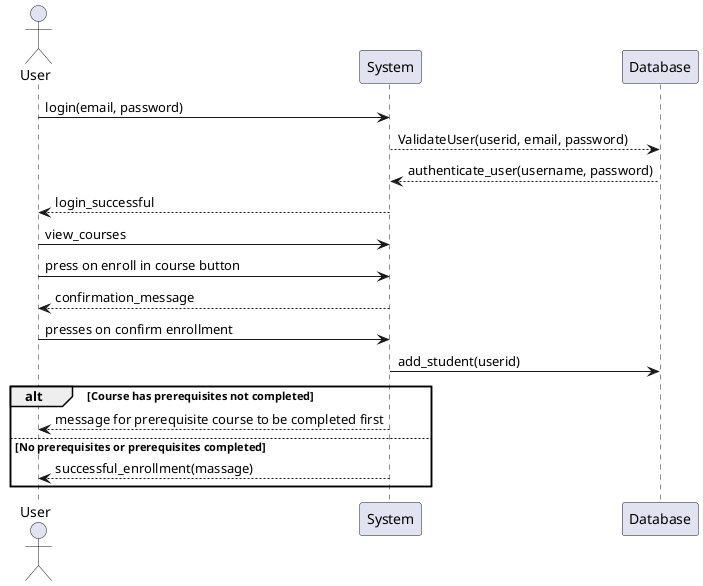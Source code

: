@startuml
actor User
participant System
participant Database
User -> System: login(email, password)
System --> Database: ValidateUser(userid, email, password)
Database --> System: authenticate_user(username, password)
System --> User: login_successful
User -> System: view_courses
User -> System: press on enroll in course button
    System --> User: confirmation_message
    User -> System: presses on confirm enrollment
    System -> Database: add_student(userid)
alt Course has prerequisites not completed
    System --> User: message for prerequisite course to be completed first
else No prerequisites or prerequisites completed
System --> User: successful_enrollment(massage)
end
@enduml


